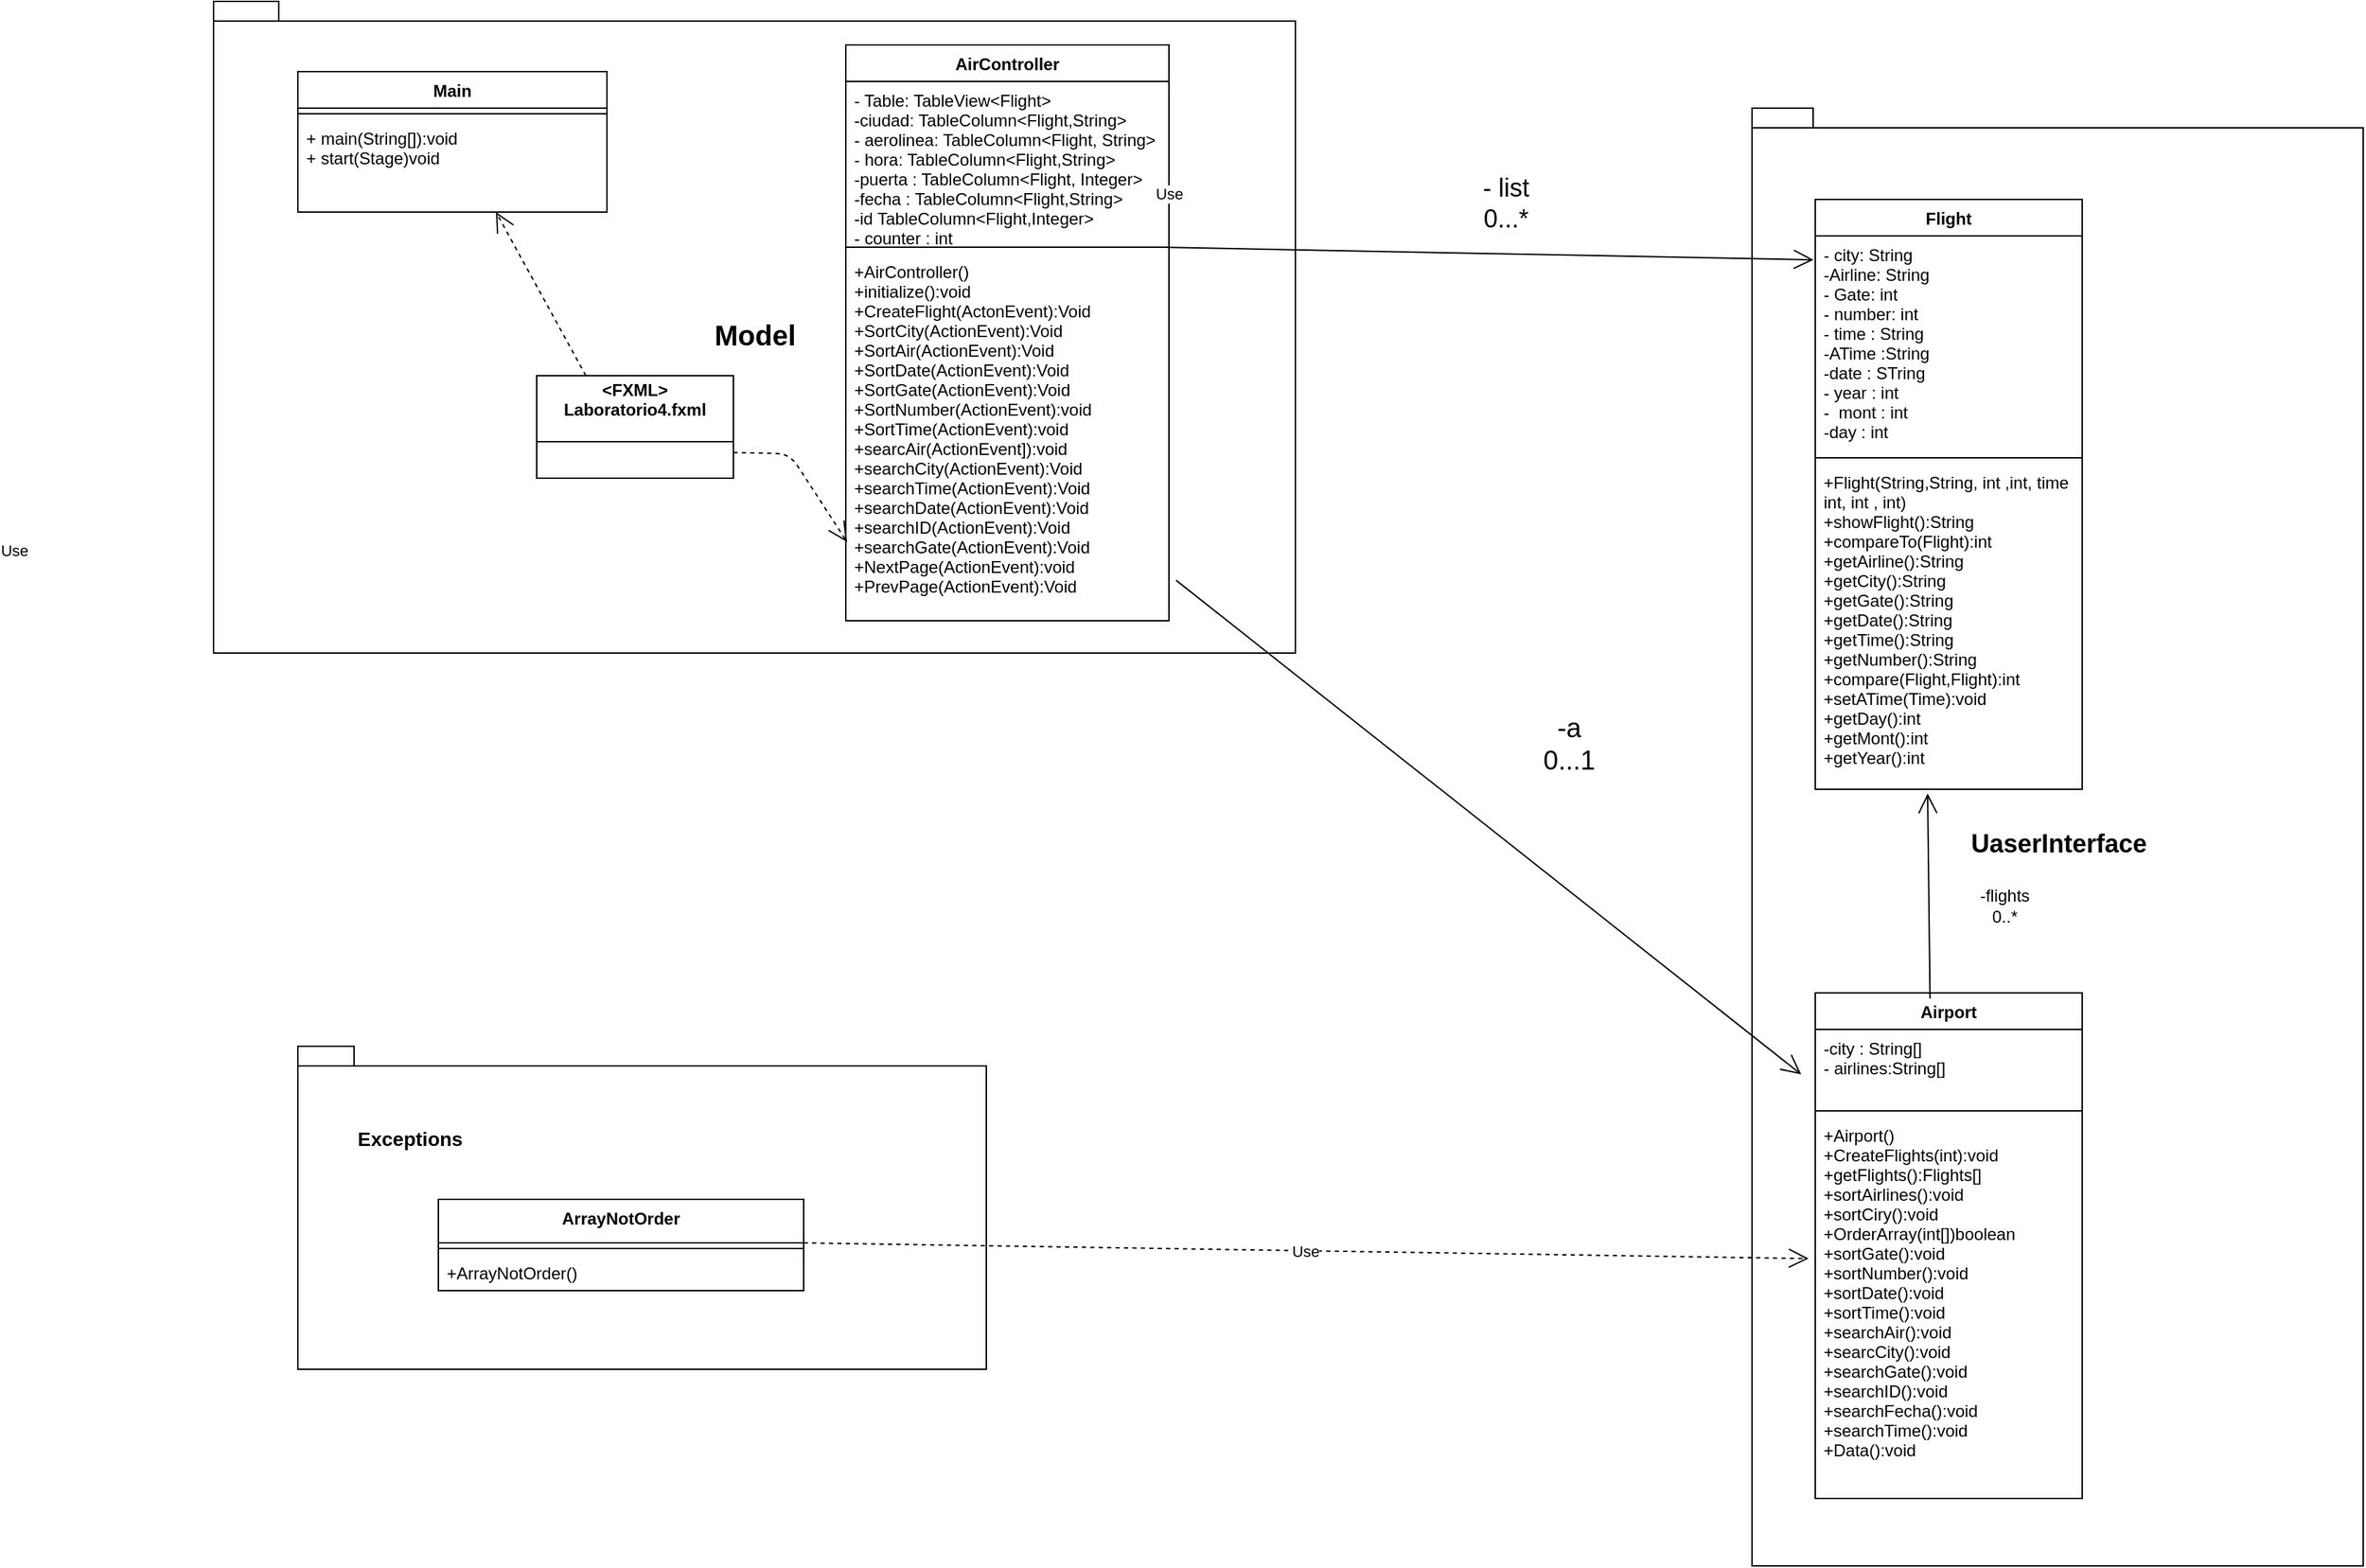 <mxfile version="10.6.1" type="device"><diagram id="pXlKESK_AugrCbRlmNKC" name="Page-1"><mxGraphModel dx="1443" dy="277" grid="1" gridSize="10" guides="1" tooltips="1" connect="1" arrows="1" fold="1" page="1" pageScale="1" pageWidth="826" pageHeight="1169" math="0" shadow="0"><root><mxCell id="0"/><mxCell id="1" parent="0"/><mxCell id="Qr_05Hp5qxm_Ou_s5x_C-9" value="" style="shape=folder;fontStyle=1;spacingTop=10;tabWidth=40;tabHeight=14;tabPosition=left;html=1;" parent="1" vertex="1"><mxGeometry x="130" y="760" width="490" height="230" as="geometry"/></mxCell><mxCell id="Qr_05Hp5qxm_Ou_s5x_C-3" value="&lt;font style=&quot;font-size: 18px&quot;&gt;UaserInterface&lt;/font&gt;" style="shape=folder;fontStyle=1;spacingTop=10;tabWidth=40;tabHeight=14;tabPosition=left;html=1;" parent="1" vertex="1"><mxGeometry x="1165" y="92" width="435" height="1038" as="geometry"/></mxCell><mxCell id="GJmYGY8POhVvveNpbq56-24" value="&lt;font style=&quot;font-size: 20px&quot;&gt;Model&lt;/font&gt;" style="shape=folder;fontStyle=1;spacingTop=10;tabWidth=40;tabHeight=14;tabPosition=left;html=1;" parent="1" vertex="1"><mxGeometry x="70" y="16" width="770" height="464" as="geometry"/></mxCell><mxCell id="GJmYGY8POhVvveNpbq56-1" value="Main" style="swimlane;fontStyle=1;align=center;verticalAlign=top;childLayout=stackLayout;horizontal=1;startSize=26;horizontalStack=0;resizeParent=1;resizeParentMax=0;resizeLast=0;collapsible=1;marginBottom=0;" parent="1" vertex="1"><mxGeometry x="130" y="66" width="220" height="100" as="geometry"/></mxCell><mxCell id="GJmYGY8POhVvveNpbq56-3" value="" style="line;strokeWidth=1;fillColor=none;align=left;verticalAlign=middle;spacingTop=-1;spacingLeft=3;spacingRight=3;rotatable=0;labelPosition=right;points=[];portConstraint=eastwest;" parent="GJmYGY8POhVvveNpbq56-1" vertex="1"><mxGeometry y="26" width="220" height="8" as="geometry"/></mxCell><mxCell id="GJmYGY8POhVvveNpbq56-4" value="+ main(String[]):void&#10;+ start(Stage)void&#10;" style="text;strokeColor=none;fillColor=none;align=left;verticalAlign=top;spacingLeft=4;spacingRight=4;overflow=hidden;rotatable=0;points=[[0,0.5],[1,0.5]];portConstraint=eastwest;" parent="GJmYGY8POhVvveNpbq56-1" vertex="1"><mxGeometry y="34" width="220" height="66" as="geometry"/></mxCell><mxCell id="GJmYGY8POhVvveNpbq56-5" value="AirController" style="swimlane;fontStyle=1;align=center;verticalAlign=top;childLayout=stackLayout;horizontal=1;startSize=26;horizontalStack=0;resizeParent=1;resizeParentMax=0;resizeLast=0;collapsible=1;marginBottom=0;" parent="1" vertex="1"><mxGeometry x="520" y="47" width="230" height="410" as="geometry"/></mxCell><mxCell id="GJmYGY8POhVvveNpbq56-6" value="- Table: TableView&lt;Flight&gt;&#10;-ciudad: TableColumn&lt;Flight,String&gt;&#10;- aerolinea: TableColumn&lt;Flight, String&gt;&#10;- hora: TableColumn&lt;Flight,String&gt;&#10;-puerta : TableColumn&lt;Flight, Integer&gt;&#10;-fecha : TableColumn&lt;Flight,String&gt;&#10;-id TableColumn&lt;Flight,Integer&gt;&#10;- counter : int&#10;&#10;" style="text;strokeColor=none;fillColor=none;align=left;verticalAlign=top;spacingLeft=4;spacingRight=4;overflow=hidden;rotatable=0;points=[[0,0.5],[1,0.5]];portConstraint=eastwest;" parent="GJmYGY8POhVvveNpbq56-5" vertex="1"><mxGeometry y="26" width="230" height="114" as="geometry"/></mxCell><mxCell id="GJmYGY8POhVvveNpbq56-7" value="" style="line;strokeWidth=1;fillColor=none;align=left;verticalAlign=middle;spacingTop=-1;spacingLeft=3;spacingRight=3;rotatable=0;labelPosition=right;points=[];portConstraint=eastwest;" parent="GJmYGY8POhVvveNpbq56-5" vertex="1"><mxGeometry y="140" width="230" height="8" as="geometry"/></mxCell><mxCell id="GJmYGY8POhVvveNpbq56-8" value="+AirController()&#10;+initialize():void&#10;+CreateFlight(ActonEvent):Void&#10;+SortCity(ActionEvent):Void&#10;+SortAir(ActionEvent):Void&#10;+SortDate(ActionEvent):Void&#10;+SortGate(ActionEvent):Void&#10;+SortNumber(ActionEvent):void&#10;+SortTime(ActionEvent):void&#10;+searcAir(ActionEvent]):void&#10;+searchCity(ActionEvent):Void&#10;+searchTime(ActionEvent):Void&#10;+searchDate(ActionEvent):Void&#10;+searchID(ActionEvent):Void&#10;+searchGate(ActionEvent):Void&#10;+NextPage(ActionEvent):void&#10;+PrevPage(ActionEvent):Void&#10;&#10;&#10;&#10;&#10;&#10;&#10;&#10;&#10;" style="text;strokeColor=none;fillColor=none;align=left;verticalAlign=top;spacingLeft=4;spacingRight=4;overflow=hidden;rotatable=0;points=[[0,0.5],[1,0.5]];portConstraint=eastwest;" parent="GJmYGY8POhVvveNpbq56-5" vertex="1"><mxGeometry y="148" width="230" height="262" as="geometry"/></mxCell><mxCell id="GJmYGY8POhVvveNpbq56-9" value="" style="endArrow=open;endFill=1;endSize=12;html=1;exitX=0.972;exitY=0.507;exitDx=0;exitDy=0;exitPerimeter=0;" parent="1" source="GJmYGY8POhVvveNpbq56-7" edge="1"><mxGeometry width="160" relative="1" as="geometry"><mxPoint x="780" y="220" as="sourcePoint"/><mxPoint x="1208.824" y="200" as="targetPoint"/></mxGeometry></mxCell><mxCell id="GJmYGY8POhVvveNpbq56-10" value="Flight" style="swimlane;fontStyle=1;align=center;verticalAlign=top;childLayout=stackLayout;horizontal=1;startSize=26;horizontalStack=0;resizeParent=1;resizeParentMax=0;resizeLast=0;collapsible=1;marginBottom=0;" parent="1" vertex="1"><mxGeometry x="1210" y="157" width="190" height="420" as="geometry"/></mxCell><mxCell id="GJmYGY8POhVvveNpbq56-11" value="- city: String&#10;-Airline: String&#10;- Gate: int&#10;- number: int&#10;- time : String&#10;-ATime :String&#10;-date : STring&#10;- year : int&#10;-  mont : int&#10;-day : int&#10;&#10;" style="text;strokeColor=none;fillColor=none;align=left;verticalAlign=top;spacingLeft=4;spacingRight=4;overflow=hidden;rotatable=0;points=[[0,0.5],[1,0.5]];portConstraint=eastwest;" parent="GJmYGY8POhVvveNpbq56-10" vertex="1"><mxGeometry y="26" width="190" height="154" as="geometry"/></mxCell><mxCell id="GJmYGY8POhVvveNpbq56-12" value="" style="line;strokeWidth=1;fillColor=none;align=left;verticalAlign=middle;spacingTop=-1;spacingLeft=3;spacingRight=3;rotatable=0;labelPosition=right;points=[];portConstraint=eastwest;" parent="GJmYGY8POhVvveNpbq56-10" vertex="1"><mxGeometry y="180" width="190" height="8" as="geometry"/></mxCell><mxCell id="GJmYGY8POhVvveNpbq56-13" value="+Flight(String,String, int ,int, time&#10;int, int , int)&#10;+showFlight():String&#10;+compareTo(Flight):int&#10;+getAirline():String&#10;+getCity():String&#10;+getGate():String&#10;+getDate():String&#10;+getTime():String&#10;+getNumber():String&#10;+compare(Flight,Flight):int&#10;+setATime(Time):void&#10;+getDay():int&#10;+getMont():int&#10;+getYear():int&#10;&#10;&#10;" style="text;strokeColor=none;fillColor=none;align=left;verticalAlign=top;spacingLeft=4;spacingRight=4;overflow=hidden;rotatable=0;points=[[0,0.5],[1,0.5]];portConstraint=eastwest;" parent="GJmYGY8POhVvveNpbq56-10" vertex="1"><mxGeometry y="188" width="190" height="232" as="geometry"/></mxCell><mxCell id="GJmYGY8POhVvveNpbq56-14" value="&lt;div style=&quot;font-size: 18px&quot;&gt;&lt;font style=&quot;font-size: 18px&quot;&gt;- list&lt;/font&gt;&lt;/div&gt;&lt;div style=&quot;font-size: 18px&quot;&gt;&lt;font style=&quot;font-size: 18px&quot;&gt;0...*&lt;/font&gt;&lt;br&gt;&lt;/div&gt;" style="text;html=1;strokeColor=none;fillColor=none;align=center;verticalAlign=middle;whiteSpace=wrap;rounded=0;" parent="1" vertex="1"><mxGeometry x="930" y="130" width="120" height="60" as="geometry"/></mxCell><mxCell id="GJmYGY8POhVvveNpbq56-15" value="Airport" style="swimlane;fontStyle=1;align=center;verticalAlign=top;childLayout=stackLayout;horizontal=1;startSize=26;horizontalStack=0;resizeParent=1;resizeParentMax=0;resizeLast=0;collapsible=1;marginBottom=0;" parent="1" vertex="1"><mxGeometry x="1210" y="722" width="190" height="360" as="geometry"/></mxCell><mxCell id="GJmYGY8POhVvveNpbq56-16" value="-city : String[]&#10;- airlines:String[]&#10;" style="text;strokeColor=none;fillColor=none;align=left;verticalAlign=top;spacingLeft=4;spacingRight=4;overflow=hidden;rotatable=0;points=[[0,0.5],[1,0.5]];portConstraint=eastwest;" parent="GJmYGY8POhVvveNpbq56-15" vertex="1"><mxGeometry y="26" width="190" height="54" as="geometry"/></mxCell><mxCell id="GJmYGY8POhVvveNpbq56-17" value="" style="line;strokeWidth=1;fillColor=none;align=left;verticalAlign=middle;spacingTop=-1;spacingLeft=3;spacingRight=3;rotatable=0;labelPosition=right;points=[];portConstraint=eastwest;" parent="GJmYGY8POhVvveNpbq56-15" vertex="1"><mxGeometry y="80" width="190" height="8" as="geometry"/></mxCell><mxCell id="GJmYGY8POhVvveNpbq56-18" value="+Airport()&#10;+CreateFlights(int):void&#10;+getFlights():Flights[]&#10;+sortAirlines():void&#10;+sortCiry():void&#10;+OrderArray(int[])boolean&#10;+sortGate():void&#10;+sortNumber():void&#10;+sortDate():void&#10;+sortTime():void&#10;+searchAir():void&#10;+searcCity():void&#10;+searchGate():void&#10;+searchID():void&#10;+searchFecha():void&#10;+searchTime():void&#10;+Data():void&#10;&#10;&#10;" style="text;strokeColor=none;fillColor=none;align=left;verticalAlign=top;spacingLeft=4;spacingRight=4;overflow=hidden;rotatable=0;points=[[0,0.5],[1,0.5]];portConstraint=eastwest;" parent="GJmYGY8POhVvveNpbq56-15" vertex="1"><mxGeometry y="88" width="190" height="272" as="geometry"/></mxCell><mxCell id="GJmYGY8POhVvveNpbq56-19" value="" style="endArrow=open;endFill=1;endSize=12;html=1;entryX=0.421;entryY=1.013;entryDx=0;entryDy=0;entryPerimeter=0;exitX=0.43;exitY=0.011;exitDx=0;exitDy=0;exitPerimeter=0;" parent="1" source="GJmYGY8POhVvveNpbq56-15" target="GJmYGY8POhVvveNpbq56-13" edge="1"><mxGeometry width="160" relative="1" as="geometry"><mxPoint x="1240" y="680" as="sourcePoint"/><mxPoint x="1290" y="590" as="targetPoint"/></mxGeometry></mxCell><mxCell id="GJmYGY8POhVvveNpbq56-20" value="&lt;div&gt;-flights&lt;/div&gt;&lt;div&gt;0..*&lt;br&gt;&lt;/div&gt;" style="text;html=1;strokeColor=none;fillColor=none;align=center;verticalAlign=middle;whiteSpace=wrap;rounded=0;" parent="1" vertex="1"><mxGeometry x="1300" y="640" width="90" height="40" as="geometry"/></mxCell><mxCell id="GJmYGY8POhVvveNpbq56-21" value="" style="endArrow=open;endFill=1;endSize=12;html=1;exitX=1.022;exitY=0.89;exitDx=0;exitDy=0;exitPerimeter=0;" parent="1" source="GJmYGY8POhVvveNpbq56-8" edge="1"><mxGeometry width="160" relative="1" as="geometry"><mxPoint x="800" y="350" as="sourcePoint"/><mxPoint x="1200" y="780" as="targetPoint"/></mxGeometry></mxCell><mxCell id="GJmYGY8POhVvveNpbq56-22" value="&lt;div style=&quot;font-size: 19px&quot;&gt;&lt;font style=&quot;font-size: 19px&quot;&gt;-a&lt;/font&gt;&lt;/div&gt;&lt;div style=&quot;font-size: 19px&quot;&gt;&lt;font style=&quot;font-size: 19px&quot;&gt;0...1&lt;br&gt;&lt;/font&gt;&lt;/div&gt;" style="text;html=1;strokeColor=none;fillColor=none;align=center;verticalAlign=middle;whiteSpace=wrap;rounded=0;" parent="1" vertex="1"><mxGeometry x="990" y="510" width="90" height="70" as="geometry"/></mxCell><mxCell id="GJmYGY8POhVvveNpbq56-29" value="&lt;FXML&gt;&#10;Laboratorio4.fxml&#10;" style="swimlane;fontStyle=1;childLayout=stackLayout;horizontal=1;startSize=47;fillColor=none;horizontalStack=0;resizeParent=1;resizeParentMax=0;resizeLast=0;collapsible=1;marginBottom=0;" parent="1" vertex="1"><mxGeometry x="300" y="282.5" width="140" height="73" as="geometry"/></mxCell><mxCell id="Qr_05Hp5qxm_Ou_s5x_C-1" value="Use" style="endArrow=open;endSize=12;dashed=1;html=1;entryX=0.004;entryY=0.786;entryDx=0;entryDy=0;entryPerimeter=0;exitX=1;exitY=0.75;exitDx=0;exitDy=0;" parent="1" source="GJmYGY8POhVvveNpbq56-29" target="GJmYGY8POhVvveNpbq56-8" edge="1"><mxGeometry x="-0.012" y="371" width="160" relative="1" as="geometry"><mxPoint x="390" y="390" as="sourcePoint"/><mxPoint x="550" y="390" as="targetPoint"/><Array as="points"><mxPoint x="480" y="338"/></Array><mxPoint x="-50" y="3" as="offset"/></mxGeometry></mxCell><mxCell id="Qr_05Hp5qxm_Ou_s5x_C-2" value="Use" style="endArrow=open;endSize=12;dashed=1;html=1;entryX=0.641;entryY=1;entryDx=0;entryDy=0;entryPerimeter=0;exitX=0.25;exitY=0;exitDx=0;exitDy=0;" parent="1" source="GJmYGY8POhVvveNpbq56-29" target="GJmYGY8POhVvveNpbq56-4" edge="1"><mxGeometry x="-0.012" y="371" width="160" relative="1" as="geometry"><mxPoint x="450" y="347" as="sourcePoint"/><mxPoint x="531" y="348" as="targetPoint"/><Array as="points"/><mxPoint x="-50" y="3" as="offset"/></mxGeometry></mxCell><mxCell id="Qr_05Hp5qxm_Ou_s5x_C-4" value="ArrayNotOrder" style="swimlane;fontStyle=1;align=center;verticalAlign=top;childLayout=stackLayout;horizontal=1;startSize=31;horizontalStack=0;resizeParent=1;resizeParentMax=0;resizeLast=0;collapsible=1;marginBottom=0;" parent="1" vertex="1"><mxGeometry x="230" y="869" width="260" height="65" as="geometry"/></mxCell><mxCell id="Qr_05Hp5qxm_Ou_s5x_C-6" value="" style="line;strokeWidth=1;fillColor=none;align=left;verticalAlign=middle;spacingTop=-1;spacingLeft=3;spacingRight=3;rotatable=0;labelPosition=right;points=[];portConstraint=eastwest;" parent="Qr_05Hp5qxm_Ou_s5x_C-4" vertex="1"><mxGeometry y="31" width="260" height="8" as="geometry"/></mxCell><mxCell id="Qr_05Hp5qxm_Ou_s5x_C-7" value="+ArrayNotOrder()" style="text;strokeColor=none;fillColor=none;align=left;verticalAlign=top;spacingLeft=4;spacingRight=4;overflow=hidden;rotatable=0;points=[[0,0.5],[1,0.5]];portConstraint=eastwest;" parent="Qr_05Hp5qxm_Ou_s5x_C-4" vertex="1"><mxGeometry y="39" width="260" height="26" as="geometry"/></mxCell><mxCell id="Qr_05Hp5qxm_Ou_s5x_C-10" value="&lt;b&gt;&lt;font style=&quot;font-size: 14px&quot;&gt;Exceptions&lt;/font&gt;&lt;/b&gt;" style="text;html=1;strokeColor=none;fillColor=none;align=center;verticalAlign=middle;whiteSpace=wrap;rounded=0;" parent="1" vertex="1"><mxGeometry x="170" y="802" width="80" height="48" as="geometry"/></mxCell><mxCell id="Qr_05Hp5qxm_Ou_s5x_C-11" value="Use" style="endArrow=open;endSize=12;dashed=1;html=1;entryX=-0.025;entryY=0.372;entryDx=0;entryDy=0;entryPerimeter=0;" parent="1" target="GJmYGY8POhVvveNpbq56-18" edge="1"><mxGeometry width="160" relative="1" as="geometry"><mxPoint x="490" y="900" as="sourcePoint"/><mxPoint x="650" y="900" as="targetPoint"/></mxGeometry></mxCell></root></mxGraphModel></diagram></mxfile>